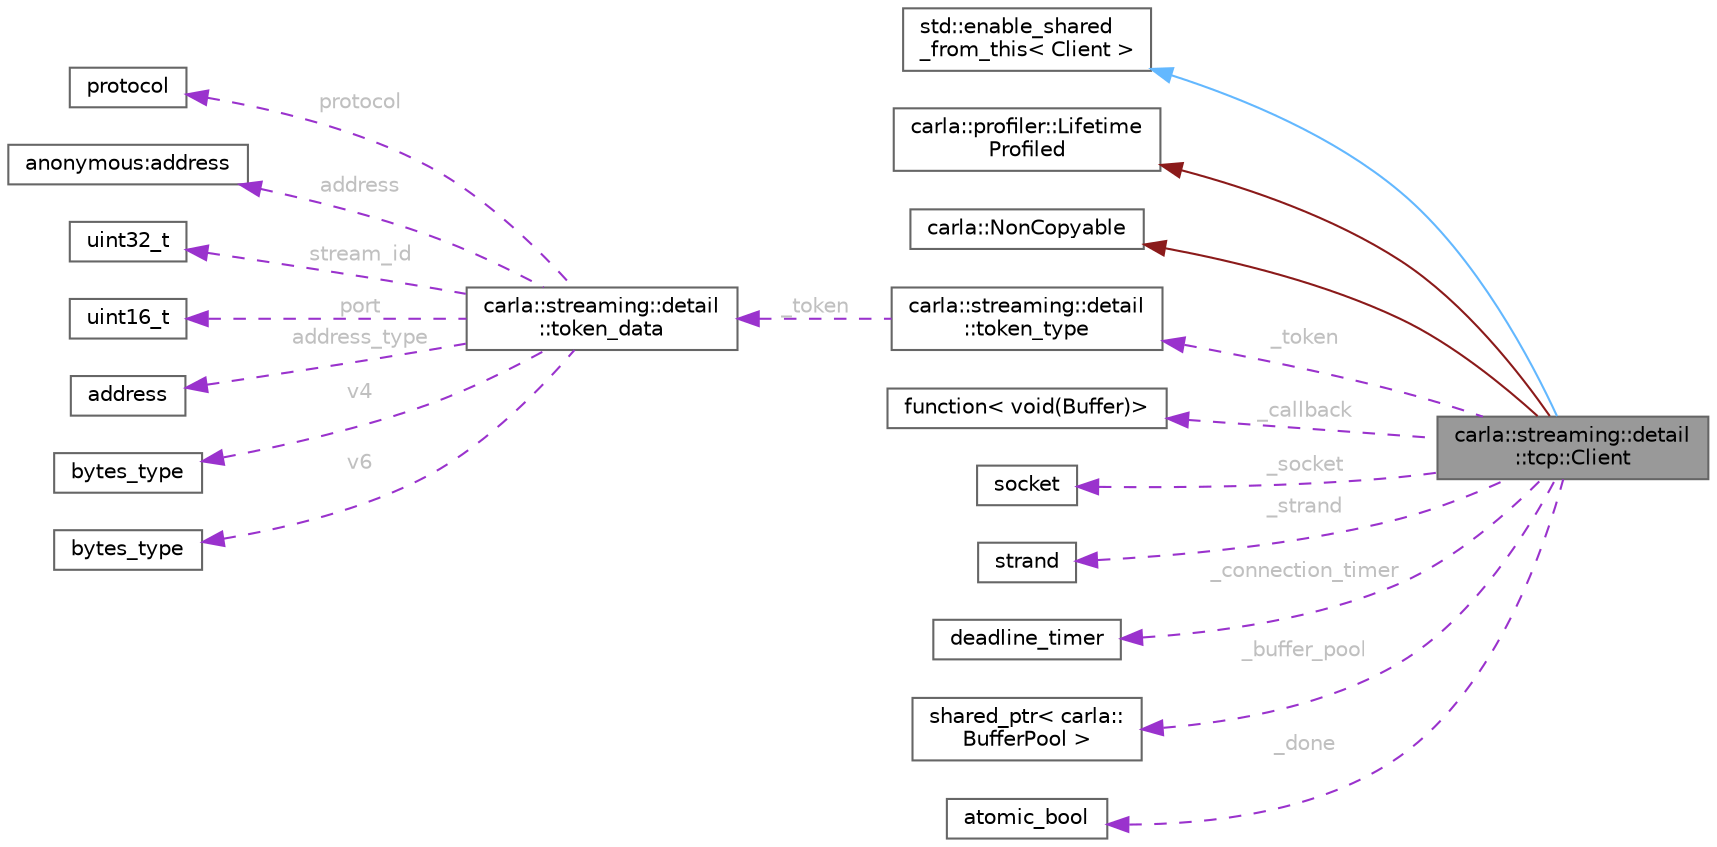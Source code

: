 digraph "carla::streaming::detail::tcp::Client"
{
 // INTERACTIVE_SVG=YES
 // LATEX_PDF_SIZE
  bgcolor="transparent";
  edge [fontname=Helvetica,fontsize=10,labelfontname=Helvetica,labelfontsize=10];
  node [fontname=Helvetica,fontsize=10,shape=box,height=0.2,width=0.4];
  rankdir="LR";
  Node1 [id="Node000001",label="carla::streaming::detail\l::tcp::Client",height=0.2,width=0.4,color="gray40", fillcolor="grey60", style="filled", fontcolor="black",tooltip="A client that connects to a single stream."];
  Node2 -> Node1 [id="edge1_Node000001_Node000002",dir="back",color="steelblue1",style="solid",tooltip=" "];
  Node2 [id="Node000002",label="std::enable_shared\l_from_this\< Client \>",height=0.2,width=0.4,color="gray40", fillcolor="white", style="filled",tooltip=" "];
  Node3 -> Node1 [id="edge2_Node000001_Node000003",dir="back",color="firebrick4",style="solid",tooltip=" "];
  Node3 [id="Node000003",label="carla::profiler::Lifetime\lProfiled",height=0.2,width=0.4,color="gray40", fillcolor="white", style="filled",URL="$df/d3e/classcarla_1_1profiler_1_1LifetimeProfiled.html",tooltip=" "];
  Node4 -> Node1 [id="edge3_Node000001_Node000004",dir="back",color="firebrick4",style="solid",tooltip=" "];
  Node4 [id="Node000004",label="carla::NonCopyable",height=0.2,width=0.4,color="gray40", fillcolor="white", style="filled",URL="$d4/d8b/classcarla_1_1NonCopyable.html",tooltip="Inherit (privately) to suppress copy/move construction and assignment."];
  Node5 -> Node1 [id="edge4_Node000001_Node000005",dir="back",color="darkorchid3",style="dashed",tooltip=" ",label=" _token",fontcolor="grey" ];
  Node5 [id="Node000005",label="carla::streaming::detail\l::token_type",height=0.2,width=0.4,color="gray40", fillcolor="white", style="filled",URL="$df/de1/classcarla_1_1streaming_1_1detail_1_1token__type.html",tooltip="Serializes a stream endpoint."];
  Node6 -> Node5 [id="edge5_Node000005_Node000006",dir="back",color="darkorchid3",style="dashed",tooltip=" ",label=" _token",fontcolor="grey" ];
  Node6 [id="Node000006",label="carla::streaming::detail\l::token_data",height=0.2,width=0.4,color="gray40", fillcolor="white", style="filled",URL="$d9/da8/structcarla_1_1streaming_1_1detail_1_1token__data.html",tooltip=" "];
  Node7 -> Node6 [id="edge6_Node000006_Node000007",dir="back",color="darkorchid3",style="dashed",tooltip=" ",label=" protocol",fontcolor="grey" ];
  Node7 [id="Node000007",label="protocol",height=0.2,width=0.4,color="gray40", fillcolor="white", style="filled",tooltip=" "];
  Node8 -> Node6 [id="edge7_Node000006_Node000008",dir="back",color="darkorchid3",style="dashed",tooltip=" ",label=" address",fontcolor="grey" ];
  Node8 [id="Node000008",label="anonymous:address",height=0.2,width=0.4,color="gray40", fillcolor="white", style="filled",tooltip=" "];
  Node9 -> Node6 [id="edge8_Node000006_Node000009",dir="back",color="darkorchid3",style="dashed",tooltip=" ",label=" stream_id",fontcolor="grey" ];
  Node9 [id="Node000009",label="uint32_t",height=0.2,width=0.4,color="gray40", fillcolor="white", style="filled",tooltip=" "];
  Node10 -> Node6 [id="edge9_Node000006_Node000010",dir="back",color="darkorchid3",style="dashed",tooltip=" ",label=" port",fontcolor="grey" ];
  Node10 [id="Node000010",label="uint16_t",height=0.2,width=0.4,color="gray40", fillcolor="white", style="filled",tooltip=" "];
  Node11 -> Node6 [id="edge10_Node000006_Node000011",dir="back",color="darkorchid3",style="dashed",tooltip=" ",label=" address_type",fontcolor="grey" ];
  Node11 [id="Node000011",label="address",height=0.2,width=0.4,color="gray40", fillcolor="white", style="filled",tooltip=" "];
  Node12 -> Node6 [id="edge11_Node000006_Node000012",dir="back",color="darkorchid3",style="dashed",tooltip=" ",label=" v4",fontcolor="grey" ];
  Node12 [id="Node000012",label="bytes_type",height=0.2,width=0.4,color="gray40", fillcolor="white", style="filled",tooltip=" "];
  Node13 -> Node6 [id="edge12_Node000006_Node000013",dir="back",color="darkorchid3",style="dashed",tooltip=" ",label=" v6",fontcolor="grey" ];
  Node13 [id="Node000013",label="bytes_type",height=0.2,width=0.4,color="gray40", fillcolor="white", style="filled",tooltip=" "];
  Node14 -> Node1 [id="edge13_Node000001_Node000014",dir="back",color="darkorchid3",style="dashed",tooltip=" ",label=" _callback",fontcolor="grey" ];
  Node14 [id="Node000014",label="function\< void(Buffer)\>",height=0.2,width=0.4,color="gray40", fillcolor="white", style="filled",tooltip=" "];
  Node15 -> Node1 [id="edge14_Node000001_Node000015",dir="back",color="darkorchid3",style="dashed",tooltip=" ",label=" _socket",fontcolor="grey" ];
  Node15 [id="Node000015",label="socket",height=0.2,width=0.4,color="gray40", fillcolor="white", style="filled",tooltip=" "];
  Node16 -> Node1 [id="edge15_Node000001_Node000016",dir="back",color="darkorchid3",style="dashed",tooltip=" ",label=" _strand",fontcolor="grey" ];
  Node16 [id="Node000016",label="strand",height=0.2,width=0.4,color="gray40", fillcolor="white", style="filled",tooltip=" "];
  Node17 -> Node1 [id="edge16_Node000001_Node000017",dir="back",color="darkorchid3",style="dashed",tooltip=" ",label=" _connection_timer",fontcolor="grey" ];
  Node17 [id="Node000017",label="deadline_timer",height=0.2,width=0.4,color="gray40", fillcolor="white", style="filled",tooltip=" "];
  Node18 -> Node1 [id="edge17_Node000001_Node000018",dir="back",color="darkorchid3",style="dashed",tooltip=" ",label=" _buffer_pool",fontcolor="grey" ];
  Node18 [id="Node000018",label="shared_ptr\< carla::\lBufferPool \>",height=0.2,width=0.4,color="gray40", fillcolor="white", style="filled",tooltip=" "];
  Node19 -> Node1 [id="edge18_Node000001_Node000019",dir="back",color="darkorchid3",style="dashed",tooltip=" ",label=" _done",fontcolor="grey" ];
  Node19 [id="Node000019",label="atomic_bool",height=0.2,width=0.4,color="gray40", fillcolor="white", style="filled",tooltip=" "];
}
